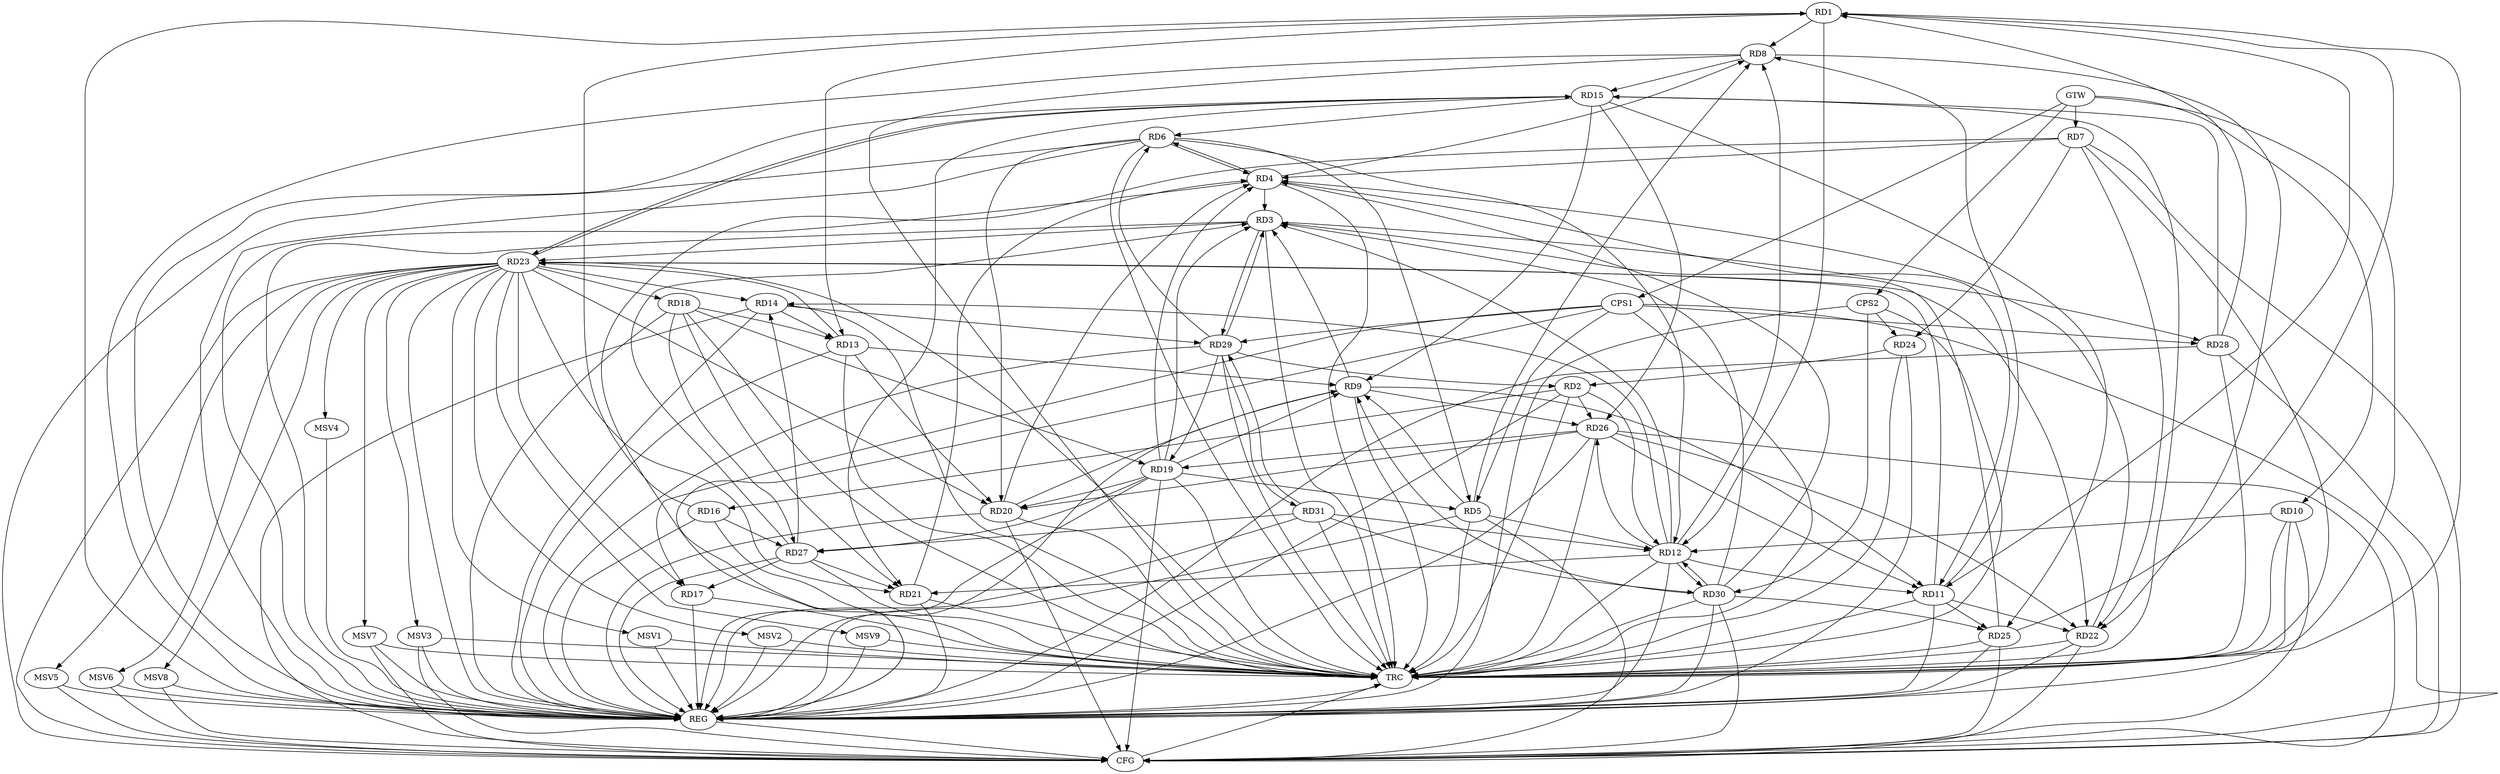 strict digraph G {
  RD1 [ label="RD1" ];
  RD2 [ label="RD2" ];
  RD3 [ label="RD3" ];
  RD4 [ label="RD4" ];
  RD5 [ label="RD5" ];
  RD6 [ label="RD6" ];
  RD7 [ label="RD7" ];
  RD8 [ label="RD8" ];
  RD9 [ label="RD9" ];
  RD10 [ label="RD10" ];
  RD11 [ label="RD11" ];
  RD12 [ label="RD12" ];
  RD13 [ label="RD13" ];
  RD14 [ label="RD14" ];
  RD15 [ label="RD15" ];
  RD16 [ label="RD16" ];
  RD17 [ label="RD17" ];
  RD18 [ label="RD18" ];
  RD19 [ label="RD19" ];
  RD20 [ label="RD20" ];
  RD21 [ label="RD21" ];
  RD22 [ label="RD22" ];
  RD23 [ label="RD23" ];
  RD24 [ label="RD24" ];
  RD25 [ label="RD25" ];
  RD26 [ label="RD26" ];
  RD27 [ label="RD27" ];
  RD28 [ label="RD28" ];
  RD29 [ label="RD29" ];
  RD30 [ label="RD30" ];
  RD31 [ label="RD31" ];
  CPS1 [ label="CPS1" ];
  CPS2 [ label="CPS2" ];
  GTW [ label="GTW" ];
  REG [ label="REG" ];
  CFG [ label="CFG" ];
  TRC [ label="TRC" ];
  MSV1 [ label="MSV1" ];
  MSV2 [ label="MSV2" ];
  MSV3 [ label="MSV3" ];
  MSV4 [ label="MSV4" ];
  MSV5 [ label="MSV5" ];
  MSV6 [ label="MSV6" ];
  MSV7 [ label="MSV7" ];
  MSV8 [ label="MSV8" ];
  MSV9 [ label="MSV9" ];
  RD1 -> RD8;
  RD1 -> RD11;
  RD1 -> RD12;
  RD1 -> RD13;
  RD16 -> RD1;
  RD25 -> RD1;
  RD28 -> RD1;
  RD2 -> RD12;
  RD2 -> RD16;
  RD24 -> RD2;
  RD2 -> RD26;
  RD29 -> RD2;
  RD4 -> RD3;
  RD9 -> RD3;
  RD12 -> RD3;
  RD19 -> RD3;
  RD3 -> RD23;
  RD25 -> RD3;
  RD27 -> RD3;
  RD3 -> RD28;
  RD3 -> RD29;
  RD29 -> RD3;
  RD30 -> RD3;
  RD4 -> RD6;
  RD6 -> RD4;
  RD7 -> RD4;
  RD4 -> RD8;
  RD4 -> RD11;
  RD19 -> RD4;
  RD20 -> RD4;
  RD21 -> RD4;
  RD22 -> RD4;
  RD30 -> RD4;
  RD6 -> RD5;
  RD5 -> RD8;
  RD5 -> RD9;
  RD5 -> RD12;
  RD19 -> RD5;
  RD6 -> RD12;
  RD15 -> RD6;
  RD6 -> RD20;
  RD29 -> RD6;
  RD7 -> RD22;
  RD7 -> RD24;
  RD11 -> RD8;
  RD12 -> RD8;
  RD8 -> RD15;
  RD8 -> RD22;
  RD9 -> RD11;
  RD13 -> RD9;
  RD15 -> RD9;
  RD19 -> RD9;
  RD20 -> RD9;
  RD9 -> RD26;
  RD30 -> RD9;
  RD10 -> RD12;
  RD12 -> RD11;
  RD11 -> RD22;
  RD11 -> RD23;
  RD11 -> RD25;
  RD26 -> RD11;
  RD12 -> RD14;
  RD12 -> RD21;
  RD12 -> RD26;
  RD12 -> RD30;
  RD30 -> RD12;
  RD31 -> RD12;
  RD14 -> RD13;
  RD18 -> RD13;
  RD13 -> RD20;
  RD13 -> RD23;
  RD23 -> RD14;
  RD27 -> RD14;
  RD14 -> RD29;
  RD15 -> RD21;
  RD15 -> RD23;
  RD23 -> RD15;
  RD15 -> RD25;
  RD15 -> RD26;
  RD28 -> RD15;
  RD16 -> RD27;
  RD23 -> RD17;
  RD27 -> RD17;
  RD18 -> RD19;
  RD18 -> RD21;
  RD23 -> RD18;
  RD18 -> RD27;
  RD19 -> RD20;
  RD26 -> RD19;
  RD19 -> RD27;
  RD29 -> RD19;
  RD23 -> RD20;
  RD26 -> RD20;
  RD23 -> RD21;
  RD27 -> RD21;
  RD23 -> RD22;
  RD26 -> RD22;
  RD30 -> RD25;
  RD31 -> RD27;
  RD29 -> RD31;
  RD31 -> RD29;
  RD31 -> RD30;
  CPS1 -> RD17;
  CPS1 -> RD29;
  CPS1 -> RD5;
  CPS1 -> RD28;
  CPS2 -> RD30;
  CPS2 -> RD24;
  GTW -> RD7;
  GTW -> RD10;
  GTW -> CPS1;
  GTW -> CPS2;
  RD1 -> REG;
  RD2 -> REG;
  RD3 -> REG;
  RD4 -> REG;
  RD5 -> REG;
  RD6 -> REG;
  RD7 -> REG;
  RD8 -> REG;
  RD9 -> REG;
  RD10 -> REG;
  RD11 -> REG;
  RD12 -> REG;
  RD13 -> REG;
  RD14 -> REG;
  RD15 -> REG;
  RD16 -> REG;
  RD17 -> REG;
  RD18 -> REG;
  RD19 -> REG;
  RD20 -> REG;
  RD21 -> REG;
  RD22 -> REG;
  RD23 -> REG;
  RD24 -> REG;
  RD25 -> REG;
  RD26 -> REG;
  RD27 -> REG;
  RD28 -> REG;
  RD29 -> REG;
  RD30 -> REG;
  RD31 -> REG;
  CPS1 -> REG;
  CPS2 -> REG;
  RD6 -> CFG;
  CPS1 -> CFG;
  RD10 -> CFG;
  RD28 -> CFG;
  RD7 -> CFG;
  RD14 -> CFG;
  RD25 -> CFG;
  RD23 -> CFG;
  RD30 -> CFG;
  RD20 -> CFG;
  RD19 -> CFG;
  RD22 -> CFG;
  RD5 -> CFG;
  RD26 -> CFG;
  REG -> CFG;
  RD1 -> TRC;
  RD2 -> TRC;
  RD3 -> TRC;
  RD4 -> TRC;
  RD5 -> TRC;
  RD6 -> TRC;
  RD7 -> TRC;
  RD8 -> TRC;
  RD9 -> TRC;
  RD10 -> TRC;
  RD11 -> TRC;
  RD12 -> TRC;
  RD13 -> TRC;
  RD14 -> TRC;
  RD15 -> TRC;
  RD16 -> TRC;
  RD17 -> TRC;
  RD18 -> TRC;
  RD19 -> TRC;
  RD20 -> TRC;
  RD21 -> TRC;
  RD22 -> TRC;
  RD23 -> TRC;
  RD24 -> TRC;
  RD25 -> TRC;
  RD26 -> TRC;
  RD27 -> TRC;
  RD28 -> TRC;
  RD29 -> TRC;
  RD30 -> TRC;
  RD31 -> TRC;
  CPS1 -> TRC;
  CPS2 -> TRC;
  GTW -> TRC;
  CFG -> TRC;
  TRC -> REG;
  RD23 -> MSV1;
  RD23 -> MSV2;
  RD23 -> MSV3;
  RD23 -> MSV4;
  RD23 -> MSV5;
  MSV1 -> REG;
  MSV1 -> TRC;
  MSV2 -> REG;
  MSV2 -> TRC;
  MSV3 -> REG;
  MSV3 -> TRC;
  MSV3 -> CFG;
  MSV4 -> REG;
  MSV5 -> REG;
  MSV5 -> CFG;
  RD23 -> MSV6;
  RD23 -> MSV7;
  MSV6 -> REG;
  MSV6 -> CFG;
  MSV7 -> REG;
  MSV7 -> TRC;
  MSV7 -> CFG;
  RD23 -> MSV8;
  MSV8 -> REG;
  MSV8 -> CFG;
  RD23 -> MSV9;
  MSV9 -> REG;
  MSV9 -> TRC;
}
